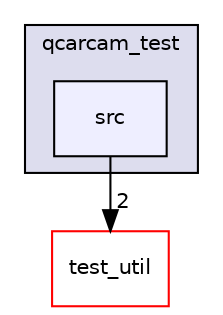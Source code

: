 digraph "qcarcam_test/src" {
  compound=true
  node [ fontsize="10", fontname="Helvetica"];
  edge [ labelfontsize="10", labelfontname="Helvetica"];
  subgraph clusterdir_a299d4b7870201cf5c930d62f5d37b96 {
    graph [ bgcolor="#ddddee", pencolor="black", label="qcarcam_test" fontname="Helvetica", fontsize="10", URL="dir_a299d4b7870201cf5c930d62f5d37b96.html"]
  dir_58c099ebd65a8080e6f6db64d482fd58 [shape=box, label="src", style="filled", fillcolor="#eeeeff", pencolor="black", URL="dir_58c099ebd65a8080e6f6db64d482fd58.html"];
  }
  dir_12cccc2a3eed76e547fc2d874d9b9229 [shape=box label="test_util" fillcolor="white" style="filled" color="red" URL="dir_12cccc2a3eed76e547fc2d874d9b9229.html"];
  dir_58c099ebd65a8080e6f6db64d482fd58->dir_12cccc2a3eed76e547fc2d874d9b9229 [headlabel="2", labeldistance=1.5 headhref="dir_000005_000006.html"];
}

